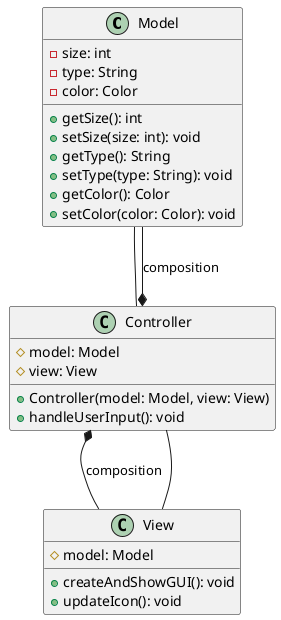 @startuml
class Model {
    - size: int
    - type: String
    - color: Color
    + getSize(): int
    + setSize(size: int): void
    + getType(): String
    + setType(type: String): void
    + getColor(): Color
    + setColor(color: Color): void
}

class View {
    # model: Model
    + createAndShowGUI(): void
    + updateIcon(): void
}

class Controller {
    # model: Model
    # view: View
    + Controller(model: Model, view: View)
    + handleUserInput(): void
}

Model -- Controller
View -- Controller
Controller *-- Model : composition
Controller *-- View : composition
@enduml



